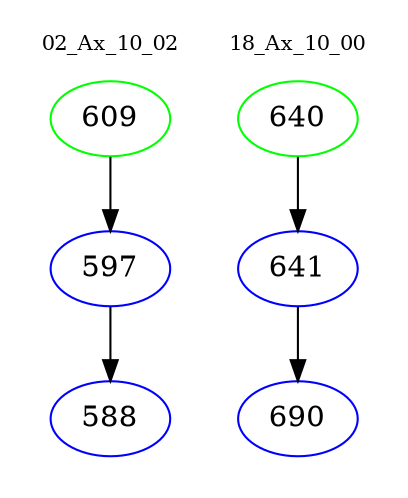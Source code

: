 digraph{
subgraph cluster_0 {
color = white
label = "02_Ax_10_02";
fontsize=10;
T0_609 [label="609", color="green"]
T0_609 -> T0_597 [color="black"]
T0_597 [label="597", color="blue"]
T0_597 -> T0_588 [color="black"]
T0_588 [label="588", color="blue"]
}
subgraph cluster_1 {
color = white
label = "18_Ax_10_00";
fontsize=10;
T1_640 [label="640", color="green"]
T1_640 -> T1_641 [color="black"]
T1_641 [label="641", color="blue"]
T1_641 -> T1_690 [color="black"]
T1_690 [label="690", color="blue"]
}
}
